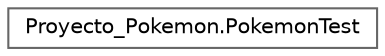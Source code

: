 digraph "Graphical Class Hierarchy"
{
 // INTERACTIVE_SVG=YES
 // LATEX_PDF_SIZE
  bgcolor="transparent";
  edge [fontname=Helvetica,fontsize=10,labelfontname=Helvetica,labelfontsize=10];
  node [fontname=Helvetica,fontsize=10,shape=box,height=0.2,width=0.4];
  rankdir="LR";
  Node0 [id="Node000000",label="Proyecto_Pokemon.PokemonTest",height=0.2,width=0.4,color="grey40", fillcolor="white", style="filled",URL="$classProyecto__Pokemon_1_1PokemonTest.html",tooltip=" "];
}

